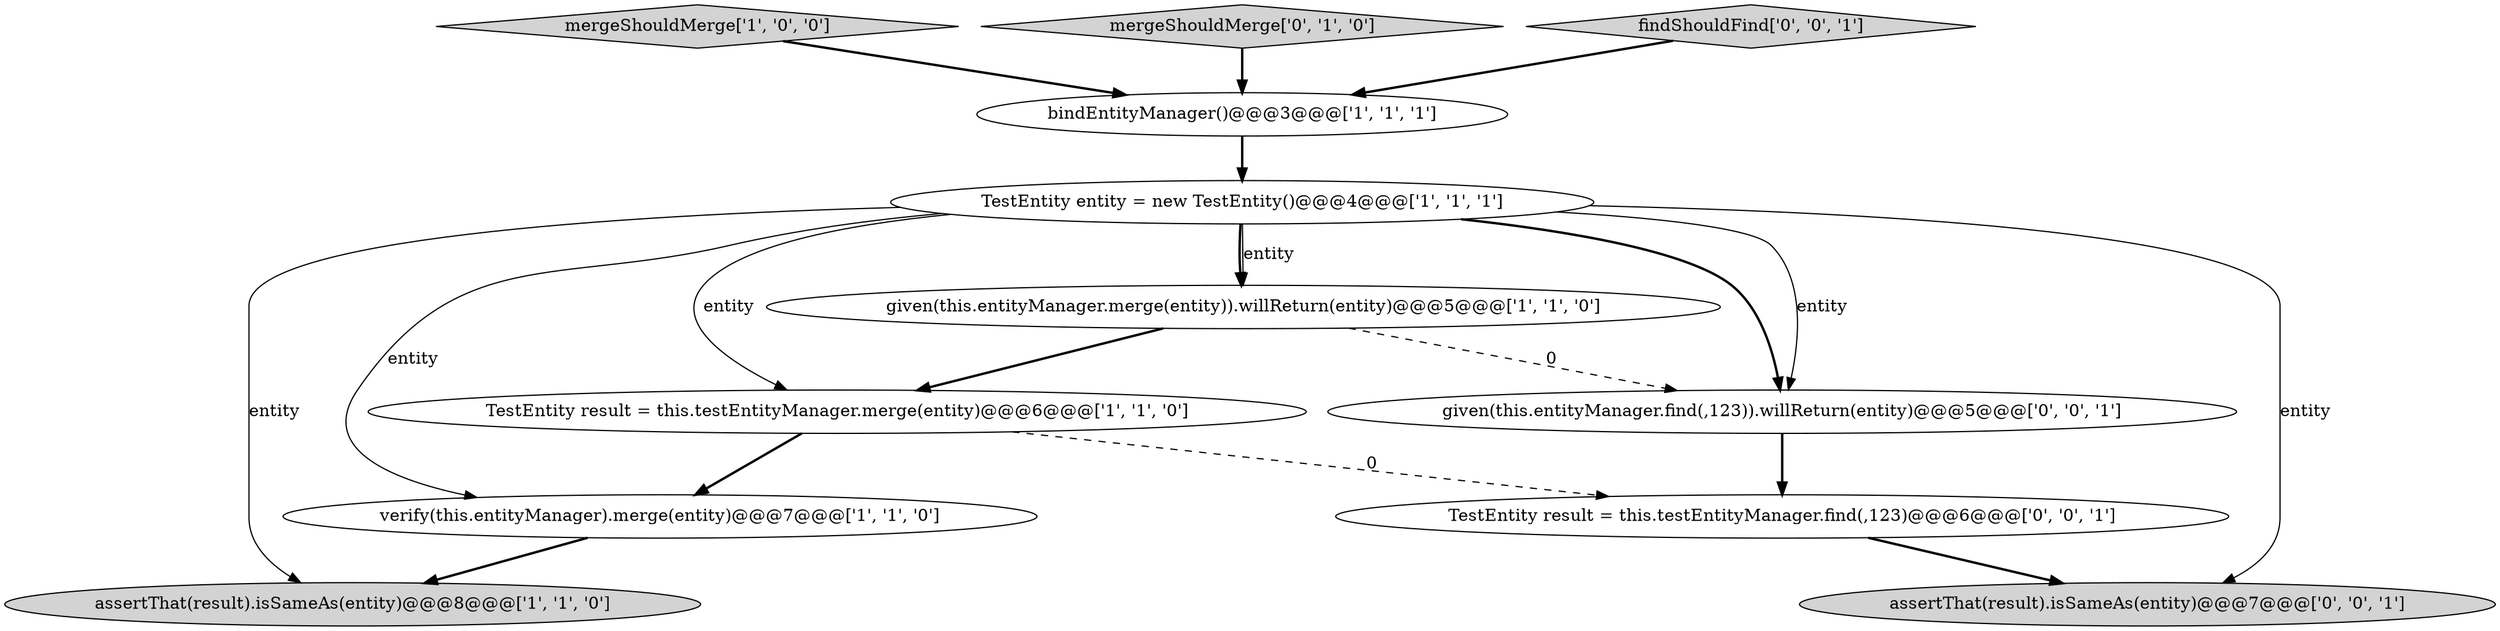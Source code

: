 digraph {
5 [style = filled, label = "assertThat(result).isSameAs(entity)@@@8@@@['1', '1', '0']", fillcolor = lightgray, shape = ellipse image = "AAA0AAABBB1BBB"];
2 [style = filled, label = "TestEntity entity = new TestEntity()@@@4@@@['1', '1', '1']", fillcolor = white, shape = ellipse image = "AAA0AAABBB1BBB"];
8 [style = filled, label = "TestEntity result = this.testEntityManager.find(,123)@@@6@@@['0', '0', '1']", fillcolor = white, shape = ellipse image = "AAA0AAABBB3BBB"];
3 [style = filled, label = "given(this.entityManager.merge(entity)).willReturn(entity)@@@5@@@['1', '1', '0']", fillcolor = white, shape = ellipse image = "AAA0AAABBB1BBB"];
9 [style = filled, label = "assertThat(result).isSameAs(entity)@@@7@@@['0', '0', '1']", fillcolor = lightgray, shape = ellipse image = "AAA0AAABBB3BBB"];
0 [style = filled, label = "verify(this.entityManager).merge(entity)@@@7@@@['1', '1', '0']", fillcolor = white, shape = ellipse image = "AAA0AAABBB1BBB"];
6 [style = filled, label = "mergeShouldMerge['1', '0', '0']", fillcolor = lightgray, shape = diamond image = "AAA0AAABBB1BBB"];
10 [style = filled, label = "given(this.entityManager.find(,123)).willReturn(entity)@@@5@@@['0', '0', '1']", fillcolor = white, shape = ellipse image = "AAA0AAABBB3BBB"];
7 [style = filled, label = "mergeShouldMerge['0', '1', '0']", fillcolor = lightgray, shape = diamond image = "AAA0AAABBB2BBB"];
11 [style = filled, label = "findShouldFind['0', '0', '1']", fillcolor = lightgray, shape = diamond image = "AAA0AAABBB3BBB"];
1 [style = filled, label = "bindEntityManager()@@@3@@@['1', '1', '1']", fillcolor = white, shape = ellipse image = "AAA0AAABBB1BBB"];
4 [style = filled, label = "TestEntity result = this.testEntityManager.merge(entity)@@@6@@@['1', '1', '0']", fillcolor = white, shape = ellipse image = "AAA0AAABBB1BBB"];
2->3 [style = solid, label="entity"];
6->1 [style = bold, label=""];
2->0 [style = solid, label="entity"];
2->5 [style = solid, label="entity"];
2->10 [style = solid, label="entity"];
1->2 [style = bold, label=""];
2->9 [style = solid, label="entity"];
3->10 [style = dashed, label="0"];
7->1 [style = bold, label=""];
2->4 [style = solid, label="entity"];
4->8 [style = dashed, label="0"];
10->8 [style = bold, label=""];
2->10 [style = bold, label=""];
11->1 [style = bold, label=""];
3->4 [style = bold, label=""];
2->3 [style = bold, label=""];
4->0 [style = bold, label=""];
0->5 [style = bold, label=""];
8->9 [style = bold, label=""];
}
